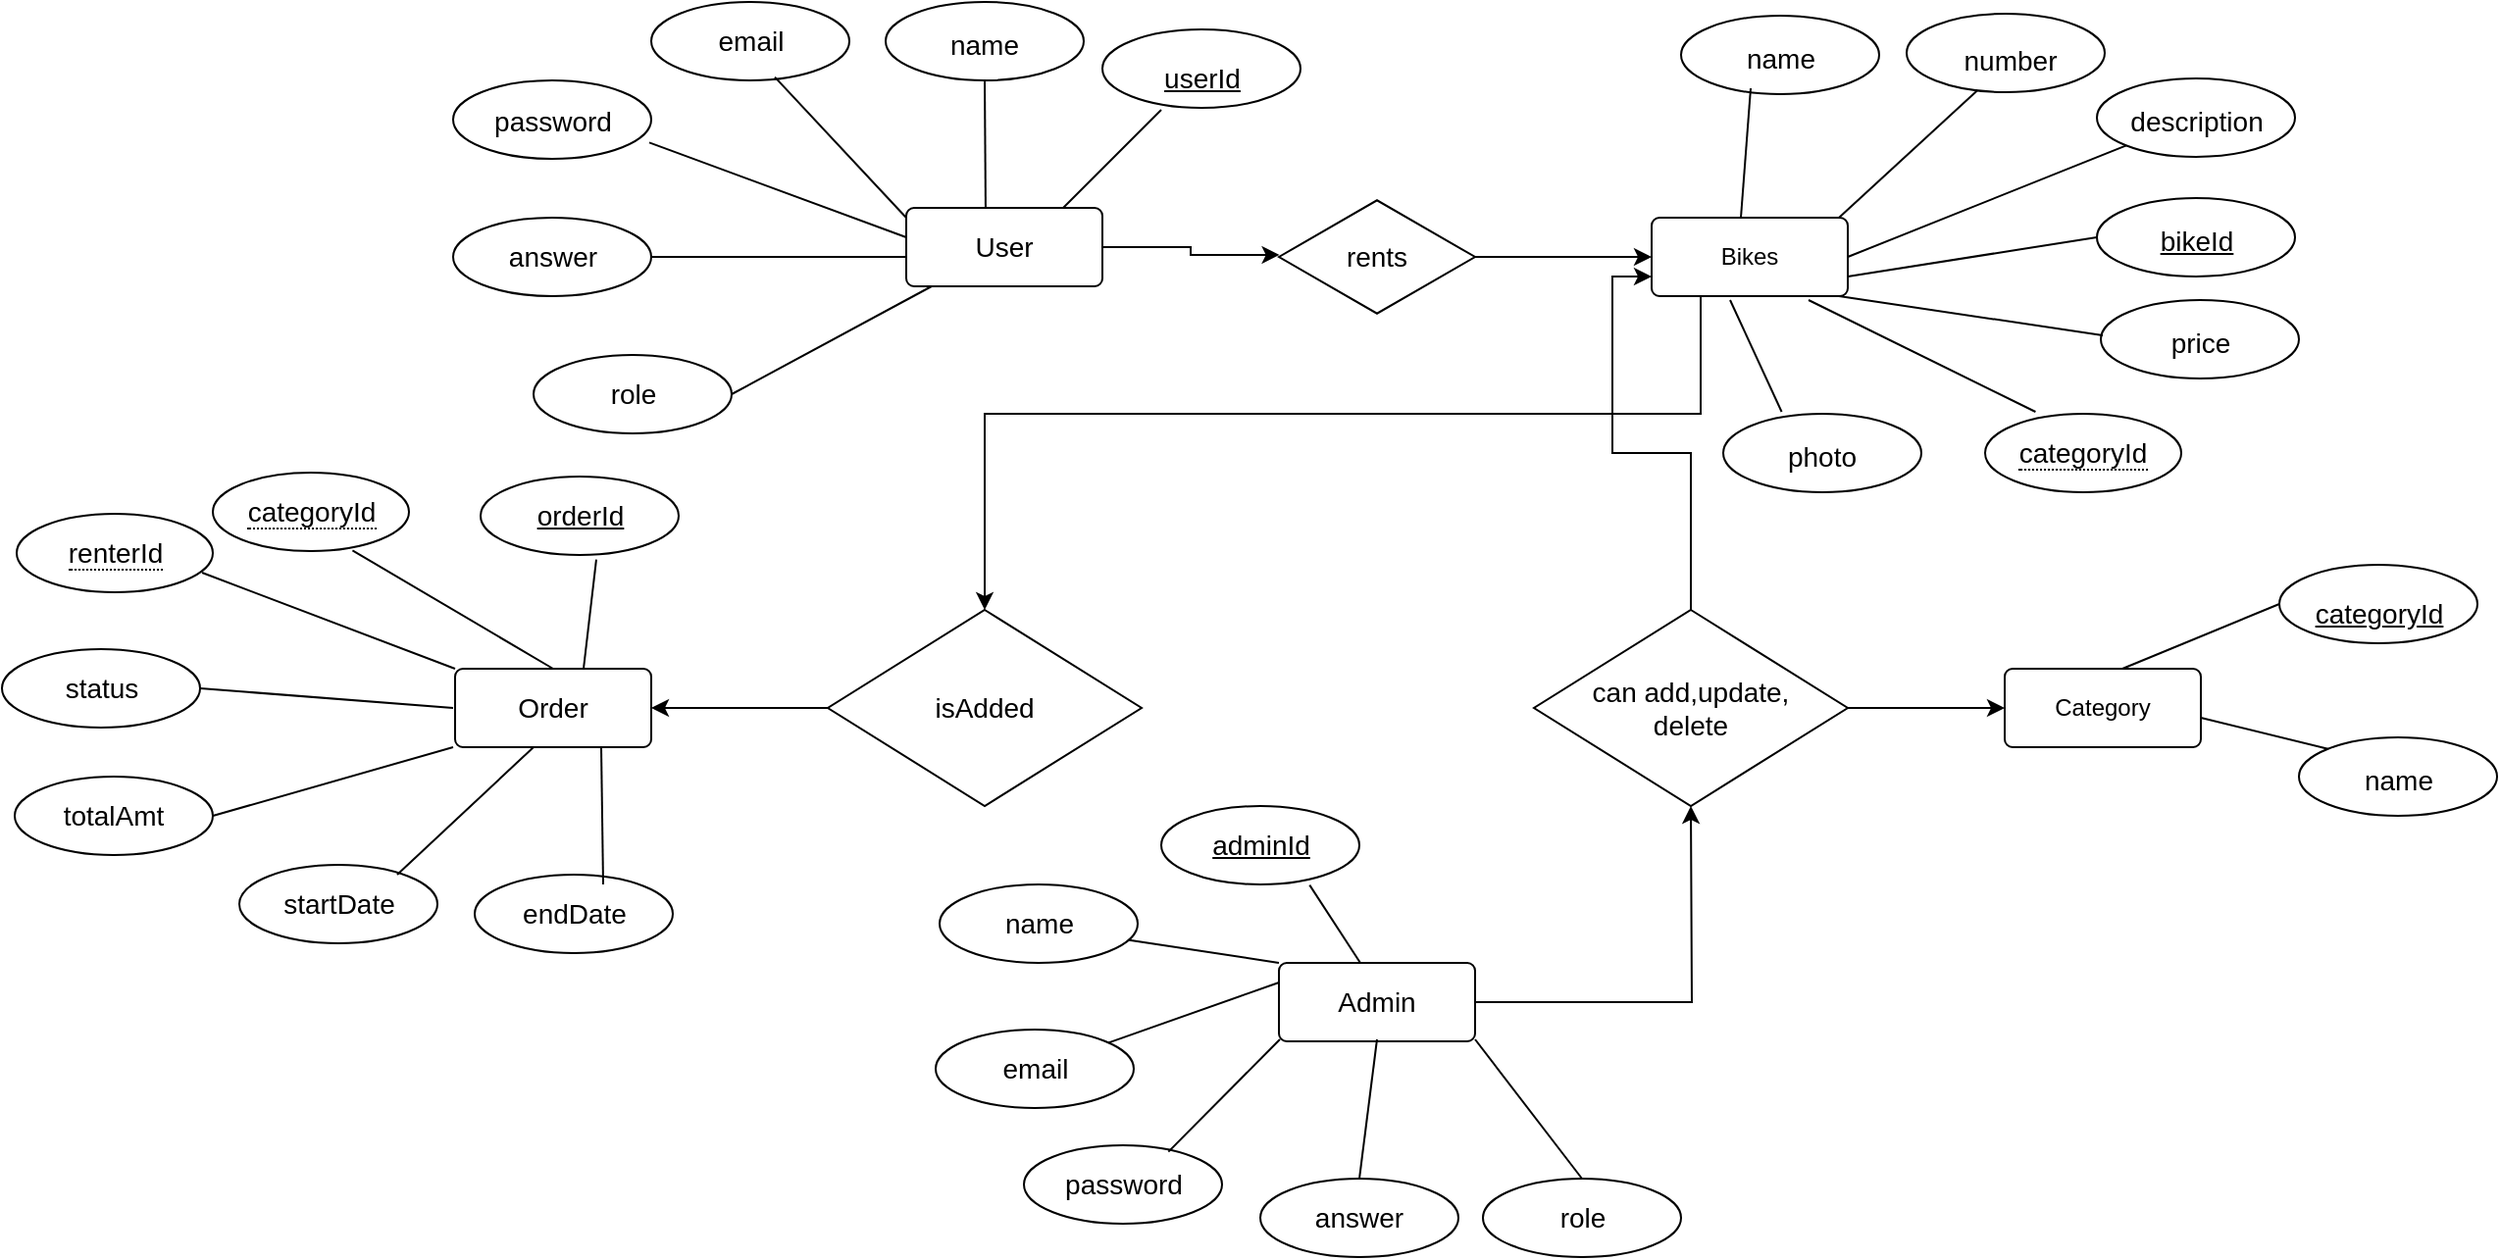 <mxfile version="21.6.6" type="device">
  <diagram id="R2lEEEUBdFMjLlhIrx00" name="Page-1">
    <mxGraphModel dx="2185" dy="666" grid="0" gridSize="10" guides="1" tooltips="1" connect="1" arrows="0" fold="1" page="1" pageScale="1" pageWidth="850" pageHeight="1100" math="0" shadow="0" extFonts="Permanent Marker^https://fonts.googleapis.com/css?family=Permanent+Marker">
      <root>
        <mxCell id="0" />
        <mxCell id="1" parent="0" />
        <mxCell id="IMHqvBNs-uF33SWiAqC5-3" value="" style="ellipse;whiteSpace=wrap;html=1;" vertex="1" parent="1">
          <mxGeometry x="230" y="110" width="101" height="40" as="geometry" />
        </mxCell>
        <mxCell id="IMHqvBNs-uF33SWiAqC5-4" value="" style="ellipse;whiteSpace=wrap;html=1;" vertex="1" parent="1">
          <mxGeometry x="349.5" y="110" width="101" height="40" as="geometry" />
        </mxCell>
        <mxCell id="IMHqvBNs-uF33SWiAqC5-5" value="" style="ellipse;whiteSpace=wrap;html=1;" vertex="1" parent="1">
          <mxGeometry x="129" y="220" width="101" height="40" as="geometry" />
        </mxCell>
        <mxCell id="IMHqvBNs-uF33SWiAqC5-6" value="" style="ellipse;whiteSpace=wrap;html=1;" vertex="1" parent="1">
          <mxGeometry x="129" y="150" width="101" height="40" as="geometry" />
        </mxCell>
        <mxCell id="IMHqvBNs-uF33SWiAqC5-7" value="" style="ellipse;whiteSpace=wrap;html=1;" vertex="1" parent="1">
          <mxGeometry x="170" y="290" width="101" height="40" as="geometry" />
        </mxCell>
        <mxCell id="IMHqvBNs-uF33SWiAqC5-14" value="" style="endArrow=none;html=1;rounded=0;entryX=0.5;entryY=1;entryDx=0;entryDy=0;" edge="1" parent="1" target="IMHqvBNs-uF33SWiAqC5-4">
          <mxGeometry width="50" height="50" relative="1" as="geometry">
            <mxPoint x="400.5" y="220" as="sourcePoint" />
            <mxPoint x="450.5" y="170" as="targetPoint" />
          </mxGeometry>
        </mxCell>
        <mxCell id="IMHqvBNs-uF33SWiAqC5-16" value="" style="endArrow=none;html=1;rounded=0;entryX=0.624;entryY=0.958;entryDx=0;entryDy=0;entryPerimeter=0;" edge="1" parent="1" target="IMHqvBNs-uF33SWiAqC5-3">
          <mxGeometry width="50" height="50" relative="1" as="geometry">
            <mxPoint x="360" y="220" as="sourcePoint" />
            <mxPoint x="410" y="170" as="targetPoint" />
          </mxGeometry>
        </mxCell>
        <mxCell id="IMHqvBNs-uF33SWiAqC5-17" value="" style="endArrow=none;html=1;rounded=0;exitX=0.99;exitY=0.792;exitDx=0;exitDy=0;exitPerimeter=0;" edge="1" parent="1" source="IMHqvBNs-uF33SWiAqC5-6">
          <mxGeometry width="50" height="50" relative="1" as="geometry">
            <mxPoint x="310" y="280" as="sourcePoint" />
            <mxPoint x="360" y="230" as="targetPoint" />
          </mxGeometry>
        </mxCell>
        <mxCell id="IMHqvBNs-uF33SWiAqC5-19" value="" style="endArrow=none;html=1;rounded=0;exitX=1;exitY=0.5;exitDx=0;exitDy=0;" edge="1" parent="1" source="IMHqvBNs-uF33SWiAqC5-7" target="IMHqvBNs-uF33SWiAqC5-59">
          <mxGeometry width="50" height="50" relative="1" as="geometry">
            <mxPoint x="310" y="310" as="sourcePoint" />
            <mxPoint x="360" y="260" as="targetPoint" />
          </mxGeometry>
        </mxCell>
        <mxCell id="IMHqvBNs-uF33SWiAqC5-20" value="" style="endArrow=none;html=1;rounded=0;" edge="1" parent="1" source="IMHqvBNs-uF33SWiAqC5-5">
          <mxGeometry width="50" height="50" relative="1" as="geometry">
            <mxPoint x="310" y="290" as="sourcePoint" />
            <mxPoint x="360" y="240" as="targetPoint" />
          </mxGeometry>
        </mxCell>
        <mxCell id="IMHqvBNs-uF33SWiAqC5-21" value="&lt;font style=&quot;font-size: 14px;&quot;&gt;name&lt;/font&gt;" style="text;html=1;strokeColor=none;fillColor=none;align=center;verticalAlign=middle;whiteSpace=wrap;rounded=0;" vertex="1" parent="1">
          <mxGeometry x="370" y="117" width="60" height="30" as="geometry" />
        </mxCell>
        <mxCell id="IMHqvBNs-uF33SWiAqC5-22" value="&lt;font style=&quot;font-size: 14px;&quot;&gt;email&lt;/font&gt;" style="text;html=1;strokeColor=none;fillColor=none;align=center;verticalAlign=middle;whiteSpace=wrap;rounded=0;" vertex="1" parent="1">
          <mxGeometry x="250.5" y="115" width="60" height="30" as="geometry" />
        </mxCell>
        <mxCell id="IMHqvBNs-uF33SWiAqC5-23" value="&lt;font style=&quot;font-size: 14px;&quot;&gt;password&lt;/font&gt;" style="text;html=1;strokeColor=none;fillColor=none;align=center;verticalAlign=middle;whiteSpace=wrap;rounded=0;" vertex="1" parent="1">
          <mxGeometry x="149.5" y="156" width="60" height="30" as="geometry" />
        </mxCell>
        <mxCell id="IMHqvBNs-uF33SWiAqC5-24" value="&lt;font style=&quot;font-size: 14px;&quot;&gt;role&lt;/font&gt;" style="text;html=1;strokeColor=none;fillColor=none;align=center;verticalAlign=middle;whiteSpace=wrap;rounded=0;" vertex="1" parent="1">
          <mxGeometry x="190.5" y="295" width="60" height="30" as="geometry" />
        </mxCell>
        <mxCell id="IMHqvBNs-uF33SWiAqC5-25" value="&lt;font style=&quot;font-size: 14px;&quot;&gt;answer&lt;/font&gt;" style="text;html=1;strokeColor=none;fillColor=none;align=center;verticalAlign=middle;whiteSpace=wrap;rounded=0;" vertex="1" parent="1">
          <mxGeometry x="149.5" y="225" width="60" height="30" as="geometry" />
        </mxCell>
        <mxCell id="IMHqvBNs-uF33SWiAqC5-31" value="&lt;font style=&quot;font-size: 14px;&quot;&gt;rents&lt;/font&gt;" style="html=1;whiteSpace=wrap;aspect=fixed;shape=isoRectangle;" vertex="1" parent="1">
          <mxGeometry x="550" y="210" width="100" height="60" as="geometry" />
        </mxCell>
        <mxCell id="IMHqvBNs-uF33SWiAqC5-35" value="" style="endArrow=classic;html=1;rounded=0;" edge="1" parent="1" target="IMHqvBNs-uF33SWiAqC5-36">
          <mxGeometry width="50" height="50" relative="1" as="geometry">
            <mxPoint x="650" y="240" as="sourcePoint" />
            <mxPoint x="740" y="240" as="targetPoint" />
          </mxGeometry>
        </mxCell>
        <mxCell id="IMHqvBNs-uF33SWiAqC5-68" style="edgeStyle=orthogonalEdgeStyle;rounded=0;orthogonalLoop=1;jettySize=auto;html=1;exitX=0.25;exitY=1;exitDx=0;exitDy=0;entryX=0.5;entryY=0;entryDx=0;entryDy=0;" edge="1" parent="1" source="IMHqvBNs-uF33SWiAqC5-36" target="IMHqvBNs-uF33SWiAqC5-67">
          <mxGeometry relative="1" as="geometry">
            <Array as="points">
              <mxPoint x="765" y="320" />
              <mxPoint x="400" y="320" />
            </Array>
          </mxGeometry>
        </mxCell>
        <mxCell id="IMHqvBNs-uF33SWiAqC5-36" value="Bikes" style="rounded=1;arcSize=10;whiteSpace=wrap;html=1;align=center;" vertex="1" parent="1">
          <mxGeometry x="740" y="220" width="100" height="40" as="geometry" />
        </mxCell>
        <mxCell id="IMHqvBNs-uF33SWiAqC5-37" value="" style="ellipse;whiteSpace=wrap;html=1;" vertex="1" parent="1">
          <mxGeometry x="755" y="117" width="101" height="40" as="geometry" />
        </mxCell>
        <mxCell id="IMHqvBNs-uF33SWiAqC5-38" value="&lt;font style=&quot;font-size: 14px;&quot;&gt;name&lt;/font&gt;" style="text;html=1;strokeColor=none;fillColor=none;align=center;verticalAlign=middle;whiteSpace=wrap;rounded=0;" vertex="1" parent="1">
          <mxGeometry x="775.5" y="124" width="60" height="30" as="geometry" />
        </mxCell>
        <mxCell id="IMHqvBNs-uF33SWiAqC5-39" value="" style="ellipse;whiteSpace=wrap;html=1;" vertex="1" parent="1">
          <mxGeometry x="870" y="116" width="101" height="40" as="geometry" />
        </mxCell>
        <mxCell id="IMHqvBNs-uF33SWiAqC5-40" value="&lt;font style=&quot;font-size: 14px;&quot;&gt;number&lt;/font&gt;" style="text;html=1;strokeColor=none;fillColor=none;align=center;verticalAlign=middle;whiteSpace=wrap;rounded=0;" vertex="1" parent="1">
          <mxGeometry x="892.5" y="125" width="60" height="30" as="geometry" />
        </mxCell>
        <mxCell id="IMHqvBNs-uF33SWiAqC5-41" value="" style="ellipse;whiteSpace=wrap;html=1;" vertex="1" parent="1">
          <mxGeometry x="967" y="149" width="101" height="40" as="geometry" />
        </mxCell>
        <mxCell id="IMHqvBNs-uF33SWiAqC5-42" value="&lt;font style=&quot;font-size: 14px;&quot;&gt;description&lt;/font&gt;" style="text;html=1;strokeColor=none;fillColor=none;align=center;verticalAlign=middle;whiteSpace=wrap;rounded=0;" vertex="1" parent="1">
          <mxGeometry x="987.5" y="156" width="60" height="30" as="geometry" />
        </mxCell>
        <mxCell id="IMHqvBNs-uF33SWiAqC5-43" value="" style="ellipse;whiteSpace=wrap;html=1;" vertex="1" parent="1">
          <mxGeometry x="969" y="262" width="101" height="40" as="geometry" />
        </mxCell>
        <mxCell id="IMHqvBNs-uF33SWiAqC5-44" value="&lt;font style=&quot;font-size: 14px;&quot;&gt;price&lt;/font&gt;" style="text;html=1;strokeColor=none;fillColor=none;align=center;verticalAlign=middle;whiteSpace=wrap;rounded=0;" vertex="1" parent="1">
          <mxGeometry x="989.5" y="269" width="60" height="30" as="geometry" />
        </mxCell>
        <mxCell id="IMHqvBNs-uF33SWiAqC5-47" value="" style="ellipse;whiteSpace=wrap;html=1;" vertex="1" parent="1">
          <mxGeometry x="776.5" y="320" width="101" height="40" as="geometry" />
        </mxCell>
        <mxCell id="IMHqvBNs-uF33SWiAqC5-48" value="&lt;font style=&quot;font-size: 14px;&quot;&gt;photo&lt;/font&gt;" style="text;html=1;strokeColor=none;fillColor=none;align=center;verticalAlign=middle;whiteSpace=wrap;rounded=0;" vertex="1" parent="1">
          <mxGeometry x="797" y="327" width="60" height="30" as="geometry" />
        </mxCell>
        <mxCell id="IMHqvBNs-uF33SWiAqC5-51" value="" style="endArrow=none;html=1;rounded=0;entryX=0.25;entryY=1;entryDx=0;entryDy=0;" edge="1" parent="1" target="IMHqvBNs-uF33SWiAqC5-38">
          <mxGeometry width="50" height="50" relative="1" as="geometry">
            <mxPoint x="785.5" y="220" as="sourcePoint" />
            <mxPoint x="835.5" y="170" as="targetPoint" />
          </mxGeometry>
        </mxCell>
        <mxCell id="IMHqvBNs-uF33SWiAqC5-52" value="" style="endArrow=none;html=1;rounded=0;" edge="1" parent="1" target="IMHqvBNs-uF33SWiAqC5-40">
          <mxGeometry width="50" height="50" relative="1" as="geometry">
            <mxPoint x="835.5" y="220" as="sourcePoint" />
            <mxPoint x="885.5" y="170" as="targetPoint" />
          </mxGeometry>
        </mxCell>
        <mxCell id="IMHqvBNs-uF33SWiAqC5-53" value="" style="endArrow=none;html=1;rounded=0;" edge="1" parent="1" target="IMHqvBNs-uF33SWiAqC5-41">
          <mxGeometry width="50" height="50" relative="1" as="geometry">
            <mxPoint x="840" y="240" as="sourcePoint" />
            <mxPoint x="890" y="190" as="targetPoint" />
          </mxGeometry>
        </mxCell>
        <mxCell id="IMHqvBNs-uF33SWiAqC5-54" value="" style="endArrow=none;html=1;rounded=0;exitX=0.295;exitY=-0.025;exitDx=0;exitDy=0;exitPerimeter=0;" edge="1" parent="1" source="IMHqvBNs-uF33SWiAqC5-47">
          <mxGeometry width="50" height="50" relative="1" as="geometry">
            <mxPoint x="730" y="312" as="sourcePoint" />
            <mxPoint x="780" y="262" as="targetPoint" />
          </mxGeometry>
        </mxCell>
        <mxCell id="IMHqvBNs-uF33SWiAqC5-55" value="" style="endArrow=none;html=1;rounded=0;" edge="1" parent="1">
          <mxGeometry width="50" height="50" relative="1" as="geometry">
            <mxPoint x="970" y="280" as="sourcePoint" />
            <mxPoint x="835.5" y="260" as="targetPoint" />
          </mxGeometry>
        </mxCell>
        <mxCell id="IMHqvBNs-uF33SWiAqC5-57" value="" style="endArrow=none;html=1;rounded=0;exitX=0.413;exitY=-0.025;exitDx=0;exitDy=0;exitPerimeter=0;" edge="1" parent="1">
          <mxGeometry width="50" height="50" relative="1" as="geometry">
            <mxPoint x="935.713" y="319" as="sourcePoint" />
            <mxPoint x="820" y="262" as="targetPoint" />
          </mxGeometry>
        </mxCell>
        <mxCell id="IMHqvBNs-uF33SWiAqC5-62" style="edgeStyle=orthogonalEdgeStyle;rounded=0;orthogonalLoop=1;jettySize=auto;html=1;exitX=1;exitY=0.5;exitDx=0;exitDy=0;" edge="1" parent="1" source="IMHqvBNs-uF33SWiAqC5-58">
          <mxGeometry relative="1" as="geometry">
            <mxPoint x="760" y="520" as="targetPoint" />
          </mxGeometry>
        </mxCell>
        <mxCell id="IMHqvBNs-uF33SWiAqC5-58" value="&lt;font style=&quot;font-size: 14px;&quot;&gt;Admin&lt;/font&gt;" style="rounded=1;arcSize=10;whiteSpace=wrap;html=1;align=center;" vertex="1" parent="1">
          <mxGeometry x="550" y="600" width="100" height="40" as="geometry" />
        </mxCell>
        <mxCell id="IMHqvBNs-uF33SWiAqC5-60" style="edgeStyle=orthogonalEdgeStyle;rounded=0;orthogonalLoop=1;jettySize=auto;html=1;exitX=1;exitY=0.5;exitDx=0;exitDy=0;entryX=0.003;entryY=0.483;entryDx=0;entryDy=0;entryPerimeter=0;" edge="1" parent="1" source="IMHqvBNs-uF33SWiAqC5-59" target="IMHqvBNs-uF33SWiAqC5-31">
          <mxGeometry relative="1" as="geometry" />
        </mxCell>
        <mxCell id="IMHqvBNs-uF33SWiAqC5-59" value="&lt;font style=&quot;font-size: 14px;&quot;&gt;User&lt;/font&gt;" style="rounded=1;arcSize=10;whiteSpace=wrap;html=1;align=center;" vertex="1" parent="1">
          <mxGeometry x="360" y="215" width="100" height="40" as="geometry" />
        </mxCell>
        <mxCell id="IMHqvBNs-uF33SWiAqC5-65" style="edgeStyle=orthogonalEdgeStyle;rounded=0;orthogonalLoop=1;jettySize=auto;html=1;exitX=0.5;exitY=0;exitDx=0;exitDy=0;entryX=0;entryY=0.75;entryDx=0;entryDy=0;" edge="1" parent="1" source="IMHqvBNs-uF33SWiAqC5-63" target="IMHqvBNs-uF33SWiAqC5-36">
          <mxGeometry relative="1" as="geometry">
            <mxPoint x="720" y="250" as="targetPoint" />
          </mxGeometry>
        </mxCell>
        <mxCell id="IMHqvBNs-uF33SWiAqC5-124" style="edgeStyle=orthogonalEdgeStyle;rounded=0;orthogonalLoop=1;jettySize=auto;html=1;exitX=1;exitY=0.5;exitDx=0;exitDy=0;entryX=0;entryY=0.5;entryDx=0;entryDy=0;" edge="1" parent="1" source="IMHqvBNs-uF33SWiAqC5-63" target="IMHqvBNs-uF33SWiAqC5-123">
          <mxGeometry relative="1" as="geometry" />
        </mxCell>
        <mxCell id="IMHqvBNs-uF33SWiAqC5-63" value="&lt;div style=&quot;font-size: 14px;&quot;&gt;&lt;span style=&quot;background-color: initial;&quot;&gt;&lt;font style=&quot;font-size: 14px;&quot;&gt;can add,update,&lt;/font&gt;&lt;/span&gt;&lt;/div&gt;&lt;div style=&quot;font-size: 14px;&quot;&gt;&lt;span style=&quot;background-color: initial;&quot;&gt;&lt;font style=&quot;font-size: 14px;&quot;&gt;delete&lt;/font&gt;&lt;/span&gt;&lt;/div&gt;" style="rhombus;whiteSpace=wrap;html=1;align=center;" vertex="1" parent="1">
          <mxGeometry x="680" y="420" width="160" height="100" as="geometry" />
        </mxCell>
        <mxCell id="IMHqvBNs-uF33SWiAqC5-70" style="edgeStyle=orthogonalEdgeStyle;rounded=0;orthogonalLoop=1;jettySize=auto;html=1;exitX=0;exitY=0.5;exitDx=0;exitDy=0;entryX=1;entryY=0.5;entryDx=0;entryDy=0;" edge="1" parent="1" source="IMHqvBNs-uF33SWiAqC5-67" target="IMHqvBNs-uF33SWiAqC5-69">
          <mxGeometry relative="1" as="geometry" />
        </mxCell>
        <mxCell id="IMHqvBNs-uF33SWiAqC5-67" value="&lt;div style=&quot;font-size: 14px;&quot;&gt;isAdded&lt;/div&gt;" style="rhombus;whiteSpace=wrap;html=1;align=center;" vertex="1" parent="1">
          <mxGeometry x="320" y="420" width="160" height="100" as="geometry" />
        </mxCell>
        <mxCell id="IMHqvBNs-uF33SWiAqC5-69" value="&lt;font style=&quot;font-size: 14px;&quot;&gt;Order&lt;/font&gt;" style="rounded=1;arcSize=10;whiteSpace=wrap;html=1;align=center;" vertex="1" parent="1">
          <mxGeometry x="130" y="450" width="100" height="40" as="geometry" />
        </mxCell>
        <mxCell id="IMHqvBNs-uF33SWiAqC5-76" value="" style="ellipse;whiteSpace=wrap;html=1;" vertex="1" parent="1">
          <mxGeometry x="-101" y="440" width="101" height="40" as="geometry" />
        </mxCell>
        <mxCell id="IMHqvBNs-uF33SWiAqC5-77" value="&lt;font style=&quot;font-size: 14px;&quot;&gt;status&lt;/font&gt;" style="text;html=1;strokeColor=none;fillColor=none;align=center;verticalAlign=middle;whiteSpace=wrap;rounded=0;" vertex="1" parent="1">
          <mxGeometry x="-80.5" y="445" width="60" height="30" as="geometry" />
        </mxCell>
        <mxCell id="IMHqvBNs-uF33SWiAqC5-78" value="" style="ellipse;whiteSpace=wrap;html=1;" vertex="1" parent="1">
          <mxGeometry x="-94.5" y="505" width="101" height="40" as="geometry" />
        </mxCell>
        <mxCell id="IMHqvBNs-uF33SWiAqC5-79" value="&lt;font style=&quot;font-size: 14px;&quot;&gt;totalAmt&lt;/font&gt;" style="text;html=1;strokeColor=none;fillColor=none;align=center;verticalAlign=middle;whiteSpace=wrap;rounded=0;" vertex="1" parent="1">
          <mxGeometry x="-74" y="510" width="60" height="30" as="geometry" />
        </mxCell>
        <mxCell id="IMHqvBNs-uF33SWiAqC5-80" value="" style="endArrow=none;html=1;rounded=0;entryX=0.712;entryY=0.992;entryDx=0;entryDy=0;entryPerimeter=0;" edge="1" parent="1" target="IMHqvBNs-uF33SWiAqC5-102">
          <mxGeometry width="50" height="50" relative="1" as="geometry">
            <mxPoint x="180" y="450" as="sourcePoint" />
            <mxPoint x="89.993" y="390" as="targetPoint" />
          </mxGeometry>
        </mxCell>
        <mxCell id="IMHqvBNs-uF33SWiAqC5-81" value="" style="ellipse;whiteSpace=wrap;html=1;" vertex="1" parent="1">
          <mxGeometry x="20" y="550" width="101" height="40" as="geometry" />
        </mxCell>
        <mxCell id="IMHqvBNs-uF33SWiAqC5-82" value="&lt;font style=&quot;font-size: 14px;&quot;&gt;startDate&lt;/font&gt;" style="text;html=1;strokeColor=none;fillColor=none;align=center;verticalAlign=middle;whiteSpace=wrap;rounded=0;" vertex="1" parent="1">
          <mxGeometry x="40.5" y="555" width="60" height="30" as="geometry" />
        </mxCell>
        <mxCell id="IMHqvBNs-uF33SWiAqC5-83" value="" style="ellipse;whiteSpace=wrap;html=1;" vertex="1" parent="1">
          <mxGeometry x="140" y="555" width="101" height="40" as="geometry" />
        </mxCell>
        <mxCell id="IMHqvBNs-uF33SWiAqC5-84" value="&lt;font style=&quot;font-size: 14px;&quot;&gt;endDate&lt;/font&gt;" style="text;html=1;strokeColor=none;fillColor=none;align=center;verticalAlign=middle;whiteSpace=wrap;rounded=0;" vertex="1" parent="1">
          <mxGeometry x="160.5" y="560" width="60" height="30" as="geometry" />
        </mxCell>
        <mxCell id="IMHqvBNs-uF33SWiAqC5-85" value="" style="endArrow=none;html=1;rounded=0;exitX=1;exitY=0.5;exitDx=0;exitDy=0;" edge="1" parent="1">
          <mxGeometry width="50" height="50" relative="1" as="geometry">
            <mxPoint x="1" y="401" as="sourcePoint" />
            <mxPoint x="130" y="450" as="targetPoint" />
          </mxGeometry>
        </mxCell>
        <mxCell id="IMHqvBNs-uF33SWiAqC5-86" value="" style="endArrow=none;html=1;rounded=0;" edge="1" parent="1">
          <mxGeometry width="50" height="50" relative="1" as="geometry">
            <mxPoint y="460" as="sourcePoint" />
            <mxPoint x="129" y="470" as="targetPoint" />
          </mxGeometry>
        </mxCell>
        <mxCell id="IMHqvBNs-uF33SWiAqC5-87" value="" style="endArrow=none;html=1;rounded=0;exitX=1;exitY=0.5;exitDx=0;exitDy=0;" edge="1" parent="1" source="IMHqvBNs-uF33SWiAqC5-78">
          <mxGeometry width="50" height="50" relative="1" as="geometry">
            <mxPoint x="79" y="540" as="sourcePoint" />
            <mxPoint x="129" y="490" as="targetPoint" />
          </mxGeometry>
        </mxCell>
        <mxCell id="IMHqvBNs-uF33SWiAqC5-88" value="" style="endArrow=none;html=1;rounded=0;exitX=1;exitY=0;exitDx=0;exitDy=0;" edge="1" parent="1" source="IMHqvBNs-uF33SWiAqC5-82">
          <mxGeometry width="50" height="50" relative="1" as="geometry">
            <mxPoint x="120" y="540" as="sourcePoint" />
            <mxPoint x="170" y="490" as="targetPoint" />
          </mxGeometry>
        </mxCell>
        <mxCell id="IMHqvBNs-uF33SWiAqC5-89" value="" style="endArrow=none;html=1;rounded=0;exitX=0.75;exitY=0;exitDx=0;exitDy=0;" edge="1" parent="1" source="IMHqvBNs-uF33SWiAqC5-84">
          <mxGeometry width="50" height="50" relative="1" as="geometry">
            <mxPoint x="154.5" y="540" as="sourcePoint" />
            <mxPoint x="204.5" y="490" as="targetPoint" />
          </mxGeometry>
        </mxCell>
        <mxCell id="IMHqvBNs-uF33SWiAqC5-90" value="" style="ellipse;whiteSpace=wrap;html=1;" vertex="1" parent="1">
          <mxGeometry x="460" y="124" width="101" height="40" as="geometry" />
        </mxCell>
        <mxCell id="IMHqvBNs-uF33SWiAqC5-91" value="&lt;font style=&quot;font-size: 14px;&quot;&gt;&lt;u&gt;userId&lt;/u&gt;&lt;/font&gt;" style="text;html=1;strokeColor=none;fillColor=none;align=center;verticalAlign=middle;whiteSpace=wrap;rounded=0;" vertex="1" parent="1">
          <mxGeometry x="480.5" y="134" width="60" height="30" as="geometry" />
        </mxCell>
        <mxCell id="IMHqvBNs-uF33SWiAqC5-92" value="" style="endArrow=none;html=1;rounded=0;" edge="1" parent="1">
          <mxGeometry width="50" height="50" relative="1" as="geometry">
            <mxPoint x="440" y="215" as="sourcePoint" />
            <mxPoint x="490" y="165" as="targetPoint" />
          </mxGeometry>
        </mxCell>
        <mxCell id="IMHqvBNs-uF33SWiAqC5-93" value="" style="ellipse;whiteSpace=wrap;html=1;" vertex="1" parent="1">
          <mxGeometry x="967" y="210" width="101" height="40" as="geometry" />
        </mxCell>
        <mxCell id="IMHqvBNs-uF33SWiAqC5-94" value="&lt;font style=&quot;font-size: 14px;&quot;&gt;&lt;u&gt;bikeId&lt;/u&gt;&lt;/font&gt;" style="text;html=1;strokeColor=none;fillColor=none;align=center;verticalAlign=middle;whiteSpace=wrap;rounded=0;" vertex="1" parent="1">
          <mxGeometry x="987.5" y="217" width="60" height="30" as="geometry" />
        </mxCell>
        <mxCell id="IMHqvBNs-uF33SWiAqC5-95" value="" style="endArrow=none;html=1;rounded=0;entryX=0;entryY=0.5;entryDx=0;entryDy=0;" edge="1" parent="1" target="IMHqvBNs-uF33SWiAqC5-93">
          <mxGeometry width="50" height="50" relative="1" as="geometry">
            <mxPoint x="840" y="250" as="sourcePoint" />
            <mxPoint x="890" y="200" as="targetPoint" />
          </mxGeometry>
        </mxCell>
        <mxCell id="IMHqvBNs-uF33SWiAqC5-98" value="&lt;span style=&quot;border-bottom: 1px dotted&quot;&gt;&lt;font style=&quot;font-size: 14px;&quot;&gt;renterId&lt;/font&gt;&lt;/span&gt;" style="ellipse;whiteSpace=wrap;html=1;align=center;" vertex="1" parent="1">
          <mxGeometry x="-93.5" y="371" width="100" height="40" as="geometry" />
        </mxCell>
        <mxCell id="IMHqvBNs-uF33SWiAqC5-99" value="" style="ellipse;whiteSpace=wrap;html=1;" vertex="1" parent="1">
          <mxGeometry x="143" y="352" width="101" height="40" as="geometry" />
        </mxCell>
        <mxCell id="IMHqvBNs-uF33SWiAqC5-100" value="&lt;font style=&quot;font-size: 14px;&quot;&gt;&lt;u&gt;orderId&lt;/u&gt;&lt;/font&gt;" style="text;html=1;strokeColor=none;fillColor=none;align=center;verticalAlign=middle;whiteSpace=wrap;rounded=0;" vertex="1" parent="1">
          <mxGeometry x="163.5" y="357" width="60" height="30" as="geometry" />
        </mxCell>
        <mxCell id="IMHqvBNs-uF33SWiAqC5-102" value="&lt;span style=&quot;border-bottom: 1px dotted&quot;&gt;&lt;font style=&quot;font-size: 14px;&quot;&gt;categoryId&lt;/font&gt;&lt;/span&gt;" style="ellipse;whiteSpace=wrap;html=1;align=center;" vertex="1" parent="1">
          <mxGeometry x="6.5" y="350" width="100" height="40" as="geometry" />
        </mxCell>
        <mxCell id="IMHqvBNs-uF33SWiAqC5-103" value="" style="endArrow=none;html=1;rounded=0;entryX=0.584;entryY=1.058;entryDx=0;entryDy=0;entryPerimeter=0;" edge="1" parent="1" target="IMHqvBNs-uF33SWiAqC5-99">
          <mxGeometry width="50" height="50" relative="1" as="geometry">
            <mxPoint x="195.5" y="450" as="sourcePoint" />
            <mxPoint x="190" y="400" as="targetPoint" />
          </mxGeometry>
        </mxCell>
        <mxCell id="IMHqvBNs-uF33SWiAqC5-104" value="&lt;span style=&quot;border-bottom: 1px dotted&quot;&gt;&lt;font style=&quot;font-size: 14px;&quot;&gt;categoryId&lt;/font&gt;&lt;/span&gt;" style="ellipse;whiteSpace=wrap;html=1;align=center;" vertex="1" parent="1">
          <mxGeometry x="910" y="320" width="100" height="40" as="geometry" />
        </mxCell>
        <mxCell id="IMHqvBNs-uF33SWiAqC5-105" value="" style="ellipse;whiteSpace=wrap;html=1;" vertex="1" parent="1">
          <mxGeometry x="540.5" y="710" width="101" height="40" as="geometry" />
        </mxCell>
        <mxCell id="IMHqvBNs-uF33SWiAqC5-106" value="&lt;font style=&quot;font-size: 14px;&quot;&gt;answer&lt;/font&gt;" style="text;html=1;strokeColor=none;fillColor=none;align=center;verticalAlign=middle;whiteSpace=wrap;rounded=0;" vertex="1" parent="1">
          <mxGeometry x="561" y="715" width="60" height="30" as="geometry" />
        </mxCell>
        <mxCell id="IMHqvBNs-uF33SWiAqC5-107" value="" style="ellipse;whiteSpace=wrap;html=1;" vertex="1" parent="1">
          <mxGeometry x="420" y="693" width="101" height="40" as="geometry" />
        </mxCell>
        <mxCell id="IMHqvBNs-uF33SWiAqC5-108" value="&lt;span style=&quot;font-size: 14px;&quot;&gt;password&lt;/span&gt;" style="text;html=1;strokeColor=none;fillColor=none;align=center;verticalAlign=middle;whiteSpace=wrap;rounded=0;" vertex="1" parent="1">
          <mxGeometry x="440.5" y="698" width="60" height="30" as="geometry" />
        </mxCell>
        <mxCell id="IMHqvBNs-uF33SWiAqC5-109" value="" style="ellipse;whiteSpace=wrap;html=1;" vertex="1" parent="1">
          <mxGeometry x="375" y="634" width="101" height="40" as="geometry" />
        </mxCell>
        <mxCell id="IMHqvBNs-uF33SWiAqC5-110" value="&lt;font style=&quot;font-size: 14px;&quot;&gt;email&lt;/font&gt;" style="text;html=1;strokeColor=none;fillColor=none;align=center;verticalAlign=middle;whiteSpace=wrap;rounded=0;" vertex="1" parent="1">
          <mxGeometry x="395.5" y="639" width="60" height="30" as="geometry" />
        </mxCell>
        <mxCell id="IMHqvBNs-uF33SWiAqC5-111" value="" style="ellipse;whiteSpace=wrap;html=1;" vertex="1" parent="1">
          <mxGeometry x="377" y="560" width="101" height="40" as="geometry" />
        </mxCell>
        <mxCell id="IMHqvBNs-uF33SWiAqC5-112" value="&lt;font style=&quot;font-size: 14px;&quot;&gt;name&lt;/font&gt;" style="text;html=1;strokeColor=none;fillColor=none;align=center;verticalAlign=middle;whiteSpace=wrap;rounded=0;" vertex="1" parent="1">
          <mxGeometry x="397.5" y="565" width="60" height="30" as="geometry" />
        </mxCell>
        <mxCell id="IMHqvBNs-uF33SWiAqC5-113" value="" style="ellipse;whiteSpace=wrap;html=1;" vertex="1" parent="1">
          <mxGeometry x="654" y="710" width="101" height="40" as="geometry" />
        </mxCell>
        <mxCell id="IMHqvBNs-uF33SWiAqC5-114" value="&lt;font style=&quot;font-size: 14px;&quot;&gt;role&lt;/font&gt;" style="text;html=1;strokeColor=none;fillColor=none;align=center;verticalAlign=middle;whiteSpace=wrap;rounded=0;" vertex="1" parent="1">
          <mxGeometry x="674.5" y="715" width="60" height="30" as="geometry" />
        </mxCell>
        <mxCell id="IMHqvBNs-uF33SWiAqC5-115" value="" style="ellipse;whiteSpace=wrap;html=1;" vertex="1" parent="1">
          <mxGeometry x="490" y="520" width="101" height="40" as="geometry" />
        </mxCell>
        <mxCell id="IMHqvBNs-uF33SWiAqC5-116" value="&lt;font style=&quot;font-size: 14px;&quot;&gt;&lt;u&gt;adminId&lt;/u&gt;&lt;/font&gt;" style="text;html=1;strokeColor=none;fillColor=none;align=center;verticalAlign=middle;whiteSpace=wrap;rounded=0;" vertex="1" parent="1">
          <mxGeometry x="510.5" y="525" width="60" height="30" as="geometry" />
        </mxCell>
        <mxCell id="IMHqvBNs-uF33SWiAqC5-117" value="" style="endArrow=none;html=1;rounded=0;entryX=0.749;entryY=1.008;entryDx=0;entryDy=0;entryPerimeter=0;" edge="1" parent="1" target="IMHqvBNs-uF33SWiAqC5-115">
          <mxGeometry width="50" height="50" relative="1" as="geometry">
            <mxPoint x="591.5" y="600" as="sourcePoint" />
            <mxPoint x="641.5" y="550" as="targetPoint" />
          </mxGeometry>
        </mxCell>
        <mxCell id="IMHqvBNs-uF33SWiAqC5-118" value="" style="endArrow=none;html=1;rounded=0;exitX=0.957;exitY=0.708;exitDx=0;exitDy=0;exitPerimeter=0;" edge="1" parent="1" source="IMHqvBNs-uF33SWiAqC5-111">
          <mxGeometry width="50" height="50" relative="1" as="geometry">
            <mxPoint x="500" y="650" as="sourcePoint" />
            <mxPoint x="550" y="600" as="targetPoint" />
          </mxGeometry>
        </mxCell>
        <mxCell id="IMHqvBNs-uF33SWiAqC5-119" value="" style="endArrow=none;html=1;rounded=0;" edge="1" parent="1" source="IMHqvBNs-uF33SWiAqC5-109">
          <mxGeometry width="50" height="50" relative="1" as="geometry">
            <mxPoint x="500" y="660" as="sourcePoint" />
            <mxPoint x="550" y="610" as="targetPoint" />
          </mxGeometry>
        </mxCell>
        <mxCell id="IMHqvBNs-uF33SWiAqC5-120" value="" style="endArrow=none;html=1;rounded=0;exitX=0.886;exitY=-0.056;exitDx=0;exitDy=0;exitPerimeter=0;" edge="1" parent="1" source="IMHqvBNs-uF33SWiAqC5-108">
          <mxGeometry width="50" height="50" relative="1" as="geometry">
            <mxPoint x="500.5" y="689" as="sourcePoint" />
            <mxPoint x="550.5" y="639" as="targetPoint" />
          </mxGeometry>
        </mxCell>
        <mxCell id="IMHqvBNs-uF33SWiAqC5-121" value="" style="endArrow=none;html=1;rounded=0;exitX=0.5;exitY=0;exitDx=0;exitDy=0;" edge="1" parent="1" source="IMHqvBNs-uF33SWiAqC5-105">
          <mxGeometry width="50" height="50" relative="1" as="geometry">
            <mxPoint x="550" y="689" as="sourcePoint" />
            <mxPoint x="600" y="639" as="targetPoint" />
          </mxGeometry>
        </mxCell>
        <mxCell id="IMHqvBNs-uF33SWiAqC5-122" value="" style="endArrow=none;html=1;rounded=0;exitX=0.5;exitY=0;exitDx=0;exitDy=0;" edge="1" parent="1" source="IMHqvBNs-uF33SWiAqC5-113">
          <mxGeometry width="50" height="50" relative="1" as="geometry">
            <mxPoint x="600" y="689" as="sourcePoint" />
            <mxPoint x="650" y="639" as="targetPoint" />
          </mxGeometry>
        </mxCell>
        <mxCell id="IMHqvBNs-uF33SWiAqC5-123" value="Category" style="rounded=1;arcSize=10;whiteSpace=wrap;html=1;align=center;" vertex="1" parent="1">
          <mxGeometry x="920" y="450" width="100" height="40" as="geometry" />
        </mxCell>
        <mxCell id="IMHqvBNs-uF33SWiAqC5-125" value="" style="ellipse;whiteSpace=wrap;html=1;" vertex="1" parent="1">
          <mxGeometry x="1060" y="397" width="101" height="40" as="geometry" />
        </mxCell>
        <mxCell id="IMHqvBNs-uF33SWiAqC5-126" value="&lt;font style=&quot;font-size: 14px;&quot;&gt;&lt;u&gt;categoryId&lt;/u&gt;&lt;/font&gt;" style="text;html=1;strokeColor=none;fillColor=none;align=center;verticalAlign=middle;whiteSpace=wrap;rounded=0;" vertex="1" parent="1">
          <mxGeometry x="1080.5" y="407" width="60" height="30" as="geometry" />
        </mxCell>
        <mxCell id="IMHqvBNs-uF33SWiAqC5-127" value="" style="ellipse;whiteSpace=wrap;html=1;" vertex="1" parent="1">
          <mxGeometry x="1070" y="485" width="101" height="40" as="geometry" />
        </mxCell>
        <mxCell id="IMHqvBNs-uF33SWiAqC5-128" value="&lt;font style=&quot;font-size: 14px;&quot;&gt;name&lt;/font&gt;" style="text;html=1;strokeColor=none;fillColor=none;align=center;verticalAlign=middle;whiteSpace=wrap;rounded=0;" vertex="1" parent="1">
          <mxGeometry x="1090.5" y="492" width="60" height="30" as="geometry" />
        </mxCell>
        <mxCell id="IMHqvBNs-uF33SWiAqC5-129" value="" style="endArrow=none;html=1;rounded=0;entryX=0;entryY=0.5;entryDx=0;entryDy=0;" edge="1" parent="1" target="IMHqvBNs-uF33SWiAqC5-125">
          <mxGeometry width="50" height="50" relative="1" as="geometry">
            <mxPoint x="980" y="450" as="sourcePoint" />
            <mxPoint x="1030" y="400" as="targetPoint" />
          </mxGeometry>
        </mxCell>
        <mxCell id="IMHqvBNs-uF33SWiAqC5-130" value="" style="endArrow=none;html=1;rounded=0;entryX=0;entryY=0;entryDx=0;entryDy=0;" edge="1" parent="1" target="IMHqvBNs-uF33SWiAqC5-127">
          <mxGeometry width="50" height="50" relative="1" as="geometry">
            <mxPoint x="1020" y="475" as="sourcePoint" />
            <mxPoint x="1070" y="425" as="targetPoint" />
          </mxGeometry>
        </mxCell>
      </root>
    </mxGraphModel>
  </diagram>
</mxfile>
